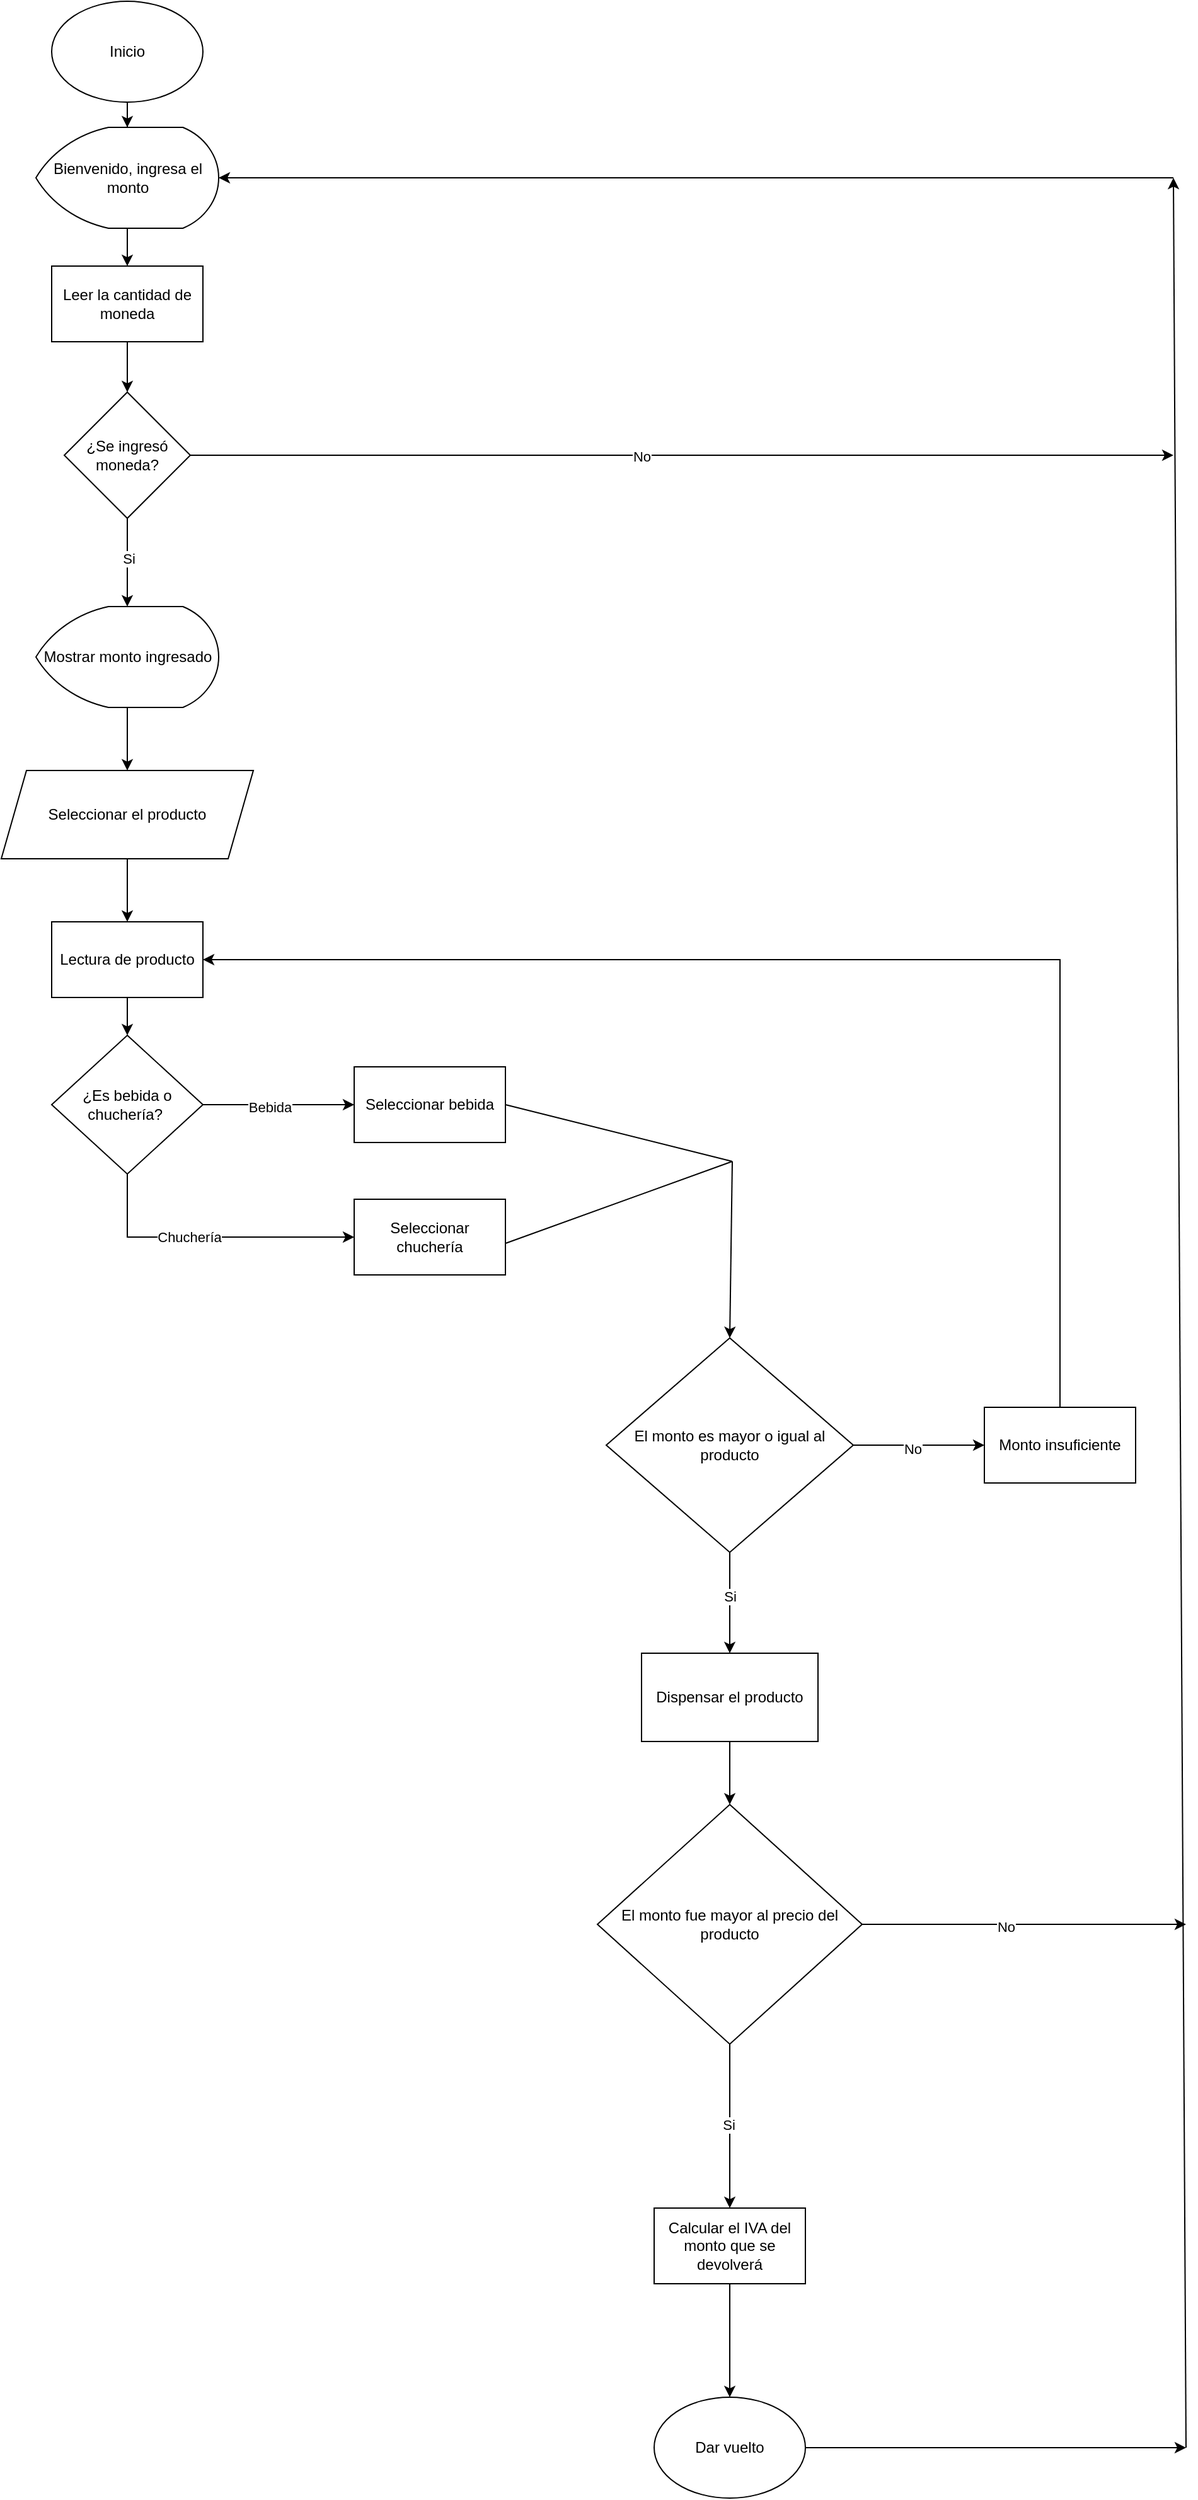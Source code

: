 <mxfile version="23.1.1" type="device">
  <diagram name="Página-1" id="SUFbr2HTSDFKZNyE0G0p">
    <mxGraphModel dx="1501" dy="826" grid="1" gridSize="10" guides="1" tooltips="1" connect="1" arrows="1" fold="1" page="1" pageScale="1" pageWidth="1169" pageHeight="1654" math="0" shadow="0">
      <root>
        <mxCell id="0" />
        <mxCell id="1" parent="0" />
        <mxCell id="FjIIZRWK-bw7_QmBxQMW-31" style="edgeStyle=orthogonalEdgeStyle;rounded=0;orthogonalLoop=1;jettySize=auto;html=1;" edge="1" parent="1" source="FjIIZRWK-bw7_QmBxQMW-1" target="FjIIZRWK-bw7_QmBxQMW-30">
          <mxGeometry relative="1" as="geometry" />
        </mxCell>
        <mxCell id="FjIIZRWK-bw7_QmBxQMW-1" value="Inicio" style="ellipse;whiteSpace=wrap;html=1;" vertex="1" parent="1">
          <mxGeometry x="60" y="20" width="120" height="80" as="geometry" />
        </mxCell>
        <mxCell id="FjIIZRWK-bw7_QmBxQMW-65" style="edgeStyle=orthogonalEdgeStyle;rounded=0;orthogonalLoop=1;jettySize=auto;html=1;" edge="1" parent="1" source="FjIIZRWK-bw7_QmBxQMW-6" target="FjIIZRWK-bw7_QmBxQMW-64">
          <mxGeometry relative="1" as="geometry" />
        </mxCell>
        <mxCell id="FjIIZRWK-bw7_QmBxQMW-6" value="Seleccionar el producto" style="shape=parallelogram;perimeter=parallelogramPerimeter;whiteSpace=wrap;html=1;fixedSize=1;" vertex="1" parent="1">
          <mxGeometry x="20" y="630" width="200" height="70" as="geometry" />
        </mxCell>
        <mxCell id="FjIIZRWK-bw7_QmBxQMW-19" style="edgeStyle=orthogonalEdgeStyle;rounded=0;orthogonalLoop=1;jettySize=auto;html=1;exitX=0.5;exitY=1;exitDx=0;exitDy=0;entryX=0.5;entryY=0;entryDx=0;entryDy=0;" edge="1" parent="1" source="FjIIZRWK-bw7_QmBxQMW-8" target="FjIIZRWK-bw7_QmBxQMW-18">
          <mxGeometry relative="1" as="geometry" />
        </mxCell>
        <mxCell id="FjIIZRWK-bw7_QmBxQMW-20" value="Si" style="edgeLabel;html=1;align=center;verticalAlign=middle;resizable=0;points=[];" vertex="1" connectable="0" parent="FjIIZRWK-bw7_QmBxQMW-19">
          <mxGeometry x="-0.133" relative="1" as="geometry">
            <mxPoint as="offset" />
          </mxGeometry>
        </mxCell>
        <mxCell id="FjIIZRWK-bw7_QmBxQMW-94" style="edgeStyle=orthogonalEdgeStyle;rounded=0;orthogonalLoop=1;jettySize=auto;html=1;" edge="1" parent="1" source="FjIIZRWK-bw7_QmBxQMW-8" target="FjIIZRWK-bw7_QmBxQMW-11">
          <mxGeometry relative="1" as="geometry" />
        </mxCell>
        <mxCell id="FjIIZRWK-bw7_QmBxQMW-95" value="No" style="edgeLabel;html=1;align=center;verticalAlign=middle;resizable=0;points=[];" vertex="1" connectable="0" parent="FjIIZRWK-bw7_QmBxQMW-94">
          <mxGeometry x="-0.092" y="-3" relative="1" as="geometry">
            <mxPoint as="offset" />
          </mxGeometry>
        </mxCell>
        <mxCell id="FjIIZRWK-bw7_QmBxQMW-8" value="El monto es mayor o igual al producto" style="rhombus;whiteSpace=wrap;html=1;" vertex="1" parent="1">
          <mxGeometry x="500" y="1080" width="196" height="170" as="geometry" />
        </mxCell>
        <mxCell id="FjIIZRWK-bw7_QmBxQMW-96" style="edgeStyle=orthogonalEdgeStyle;rounded=0;orthogonalLoop=1;jettySize=auto;html=1;entryX=1;entryY=0.5;entryDx=0;entryDy=0;" edge="1" parent="1" source="FjIIZRWK-bw7_QmBxQMW-11" target="FjIIZRWK-bw7_QmBxQMW-64">
          <mxGeometry relative="1" as="geometry">
            <Array as="points">
              <mxPoint x="860" y="780" />
            </Array>
          </mxGeometry>
        </mxCell>
        <mxCell id="FjIIZRWK-bw7_QmBxQMW-11" value="Monto insuficiente" style="rounded=0;whiteSpace=wrap;html=1;" vertex="1" parent="1">
          <mxGeometry x="800" y="1135" width="120" height="60" as="geometry" />
        </mxCell>
        <mxCell id="FjIIZRWK-bw7_QmBxQMW-22" style="edgeStyle=orthogonalEdgeStyle;rounded=0;orthogonalLoop=1;jettySize=auto;html=1;exitX=0.5;exitY=1;exitDx=0;exitDy=0;entryX=0.5;entryY=0;entryDx=0;entryDy=0;" edge="1" parent="1" source="FjIIZRWK-bw7_QmBxQMW-18" target="FjIIZRWK-bw7_QmBxQMW-21">
          <mxGeometry relative="1" as="geometry" />
        </mxCell>
        <mxCell id="FjIIZRWK-bw7_QmBxQMW-18" value="Dispensar el producto" style="rounded=0;whiteSpace=wrap;html=1;" vertex="1" parent="1">
          <mxGeometry x="528" y="1330" width="140" height="70" as="geometry" />
        </mxCell>
        <mxCell id="FjIIZRWK-bw7_QmBxQMW-24" style="edgeStyle=orthogonalEdgeStyle;rounded=0;orthogonalLoop=1;jettySize=auto;html=1;entryX=0.5;entryY=0;entryDx=0;entryDy=0;" edge="1" parent="1" source="FjIIZRWK-bw7_QmBxQMW-21" target="FjIIZRWK-bw7_QmBxQMW-44">
          <mxGeometry relative="1" as="geometry">
            <mxPoint x="120" y="1650" as="targetPoint" />
          </mxGeometry>
        </mxCell>
        <mxCell id="FjIIZRWK-bw7_QmBxQMW-25" value="Si" style="edgeLabel;html=1;align=center;verticalAlign=middle;resizable=0;points=[];" vertex="1" connectable="0" parent="FjIIZRWK-bw7_QmBxQMW-24">
          <mxGeometry x="-0.018" y="-1" relative="1" as="geometry">
            <mxPoint as="offset" />
          </mxGeometry>
        </mxCell>
        <mxCell id="FjIIZRWK-bw7_QmBxQMW-97" style="edgeStyle=orthogonalEdgeStyle;rounded=0;orthogonalLoop=1;jettySize=auto;html=1;" edge="1" parent="1" source="FjIIZRWK-bw7_QmBxQMW-21">
          <mxGeometry relative="1" as="geometry">
            <mxPoint x="960" y="1545" as="targetPoint" />
          </mxGeometry>
        </mxCell>
        <mxCell id="FjIIZRWK-bw7_QmBxQMW-98" value="No" style="edgeLabel;html=1;align=center;verticalAlign=middle;resizable=0;points=[];" vertex="1" connectable="0" parent="FjIIZRWK-bw7_QmBxQMW-97">
          <mxGeometry x="-0.117" y="-2" relative="1" as="geometry">
            <mxPoint as="offset" />
          </mxGeometry>
        </mxCell>
        <mxCell id="FjIIZRWK-bw7_QmBxQMW-21" value="El monto fue mayor al precio del producto" style="rhombus;whiteSpace=wrap;html=1;" vertex="1" parent="1">
          <mxGeometry x="493" y="1450" width="210" height="190" as="geometry" />
        </mxCell>
        <mxCell id="FjIIZRWK-bw7_QmBxQMW-34" style="edgeStyle=orthogonalEdgeStyle;rounded=0;orthogonalLoop=1;jettySize=auto;html=1;" edge="1" parent="1" source="FjIIZRWK-bw7_QmBxQMW-28" target="FjIIZRWK-bw7_QmBxQMW-33">
          <mxGeometry relative="1" as="geometry" />
        </mxCell>
        <mxCell id="FjIIZRWK-bw7_QmBxQMW-28" value="Leer la cantidad de moneda" style="rounded=0;whiteSpace=wrap;html=1;" vertex="1" parent="1">
          <mxGeometry x="60" y="230" width="120" height="60" as="geometry" />
        </mxCell>
        <mxCell id="FjIIZRWK-bw7_QmBxQMW-32" style="edgeStyle=orthogonalEdgeStyle;rounded=0;orthogonalLoop=1;jettySize=auto;html=1;" edge="1" parent="1" source="FjIIZRWK-bw7_QmBxQMW-30" target="FjIIZRWK-bw7_QmBxQMW-28">
          <mxGeometry relative="1" as="geometry" />
        </mxCell>
        <mxCell id="FjIIZRWK-bw7_QmBxQMW-30" value="Bienvenido, ingresa el monto" style="strokeWidth=1;html=1;shape=mxgraph.flowchart.display;whiteSpace=wrap;" vertex="1" parent="1">
          <mxGeometry x="47.5" y="120" width="145" height="80" as="geometry" />
        </mxCell>
        <mxCell id="FjIIZRWK-bw7_QmBxQMW-36" style="edgeStyle=orthogonalEdgeStyle;rounded=0;orthogonalLoop=1;jettySize=auto;html=1;" edge="1" parent="1" source="FjIIZRWK-bw7_QmBxQMW-33" target="FjIIZRWK-bw7_QmBxQMW-35">
          <mxGeometry relative="1" as="geometry" />
        </mxCell>
        <mxCell id="FjIIZRWK-bw7_QmBxQMW-37" value="Si" style="edgeLabel;html=1;align=center;verticalAlign=middle;resizable=0;points=[];" vertex="1" connectable="0" parent="FjIIZRWK-bw7_QmBxQMW-36">
          <mxGeometry x="-0.086" y="1" relative="1" as="geometry">
            <mxPoint as="offset" />
          </mxGeometry>
        </mxCell>
        <mxCell id="FjIIZRWK-bw7_QmBxQMW-41" style="edgeStyle=orthogonalEdgeStyle;rounded=0;orthogonalLoop=1;jettySize=auto;html=1;" edge="1" parent="1" source="FjIIZRWK-bw7_QmBxQMW-33">
          <mxGeometry relative="1" as="geometry">
            <mxPoint x="950" y="380" as="targetPoint" />
          </mxGeometry>
        </mxCell>
        <mxCell id="FjIIZRWK-bw7_QmBxQMW-43" value="No" style="edgeLabel;html=1;align=center;verticalAlign=middle;resizable=0;points=[];" vertex="1" connectable="0" parent="FjIIZRWK-bw7_QmBxQMW-41">
          <mxGeometry x="-0.083" y="-1" relative="1" as="geometry">
            <mxPoint as="offset" />
          </mxGeometry>
        </mxCell>
        <mxCell id="FjIIZRWK-bw7_QmBxQMW-33" value="¿Se ingresó moneda?" style="strokeWidth=1;html=1;shape=mxgraph.flowchart.decision;whiteSpace=wrap;" vertex="1" parent="1">
          <mxGeometry x="70" y="330" width="100" height="100" as="geometry" />
        </mxCell>
        <mxCell id="FjIIZRWK-bw7_QmBxQMW-38" style="edgeStyle=orthogonalEdgeStyle;rounded=0;orthogonalLoop=1;jettySize=auto;html=1;" edge="1" parent="1" source="FjIIZRWK-bw7_QmBxQMW-35" target="FjIIZRWK-bw7_QmBxQMW-6">
          <mxGeometry relative="1" as="geometry" />
        </mxCell>
        <mxCell id="FjIIZRWK-bw7_QmBxQMW-35" value="Mostrar monto ingresado" style="strokeWidth=1;html=1;shape=mxgraph.flowchart.display;whiteSpace=wrap;" vertex="1" parent="1">
          <mxGeometry x="47.5" y="500" width="145" height="80" as="geometry" />
        </mxCell>
        <mxCell id="FjIIZRWK-bw7_QmBxQMW-46" style="edgeStyle=orthogonalEdgeStyle;rounded=0;orthogonalLoop=1;jettySize=auto;html=1;entryX=0.5;entryY=0;entryDx=0;entryDy=0;" edge="1" parent="1" source="FjIIZRWK-bw7_QmBxQMW-44" target="FjIIZRWK-bw7_QmBxQMW-100">
          <mxGeometry relative="1" as="geometry">
            <mxPoint x="598" y="1930" as="targetPoint" />
          </mxGeometry>
        </mxCell>
        <mxCell id="FjIIZRWK-bw7_QmBxQMW-44" value="Calcular el IVA del monto que se devolverá" style="rounded=0;whiteSpace=wrap;html=1;" vertex="1" parent="1">
          <mxGeometry x="538" y="1770" width="120" height="60" as="geometry" />
        </mxCell>
        <mxCell id="FjIIZRWK-bw7_QmBxQMW-53" style="edgeStyle=orthogonalEdgeStyle;rounded=0;orthogonalLoop=1;jettySize=auto;html=1;exitX=1;exitY=0.5;exitDx=0;exitDy=0;" edge="1" parent="1" source="FjIIZRWK-bw7_QmBxQMW-100">
          <mxGeometry relative="1" as="geometry">
            <mxPoint x="960" y="1960" as="targetPoint" />
            <mxPoint x="658.0" y="1960" as="sourcePoint" />
          </mxGeometry>
        </mxCell>
        <mxCell id="FjIIZRWK-bw7_QmBxQMW-48" value="" style="endArrow=classic;html=1;rounded=0;" edge="1" parent="1">
          <mxGeometry width="50" height="50" relative="1" as="geometry">
            <mxPoint x="960" y="1960" as="sourcePoint" />
            <mxPoint x="950" y="160" as="targetPoint" />
          </mxGeometry>
        </mxCell>
        <mxCell id="FjIIZRWK-bw7_QmBxQMW-49" value="" style="endArrow=classic;html=1;rounded=0;entryX=1;entryY=0.5;entryDx=0;entryDy=0;entryPerimeter=0;" edge="1" parent="1" target="FjIIZRWK-bw7_QmBxQMW-30">
          <mxGeometry width="50" height="50" relative="1" as="geometry">
            <mxPoint x="950" y="160" as="sourcePoint" />
            <mxPoint x="170" y="130" as="targetPoint" />
          </mxGeometry>
        </mxCell>
        <mxCell id="FjIIZRWK-bw7_QmBxQMW-67" style="edgeStyle=orthogonalEdgeStyle;rounded=0;orthogonalLoop=1;jettySize=auto;html=1;entryX=0.5;entryY=0;entryDx=0;entryDy=0;" edge="1" parent="1" source="FjIIZRWK-bw7_QmBxQMW-64" target="FjIIZRWK-bw7_QmBxQMW-66">
          <mxGeometry relative="1" as="geometry" />
        </mxCell>
        <mxCell id="FjIIZRWK-bw7_QmBxQMW-64" value="Lectura de producto" style="rounded=0;whiteSpace=wrap;html=1;" vertex="1" parent="1">
          <mxGeometry x="60" y="750" width="120" height="60" as="geometry" />
        </mxCell>
        <mxCell id="FjIIZRWK-bw7_QmBxQMW-83" style="edgeStyle=orthogonalEdgeStyle;rounded=0;orthogonalLoop=1;jettySize=auto;html=1;entryX=0;entryY=0.5;entryDx=0;entryDy=0;" edge="1" parent="1" source="FjIIZRWK-bw7_QmBxQMW-66" target="FjIIZRWK-bw7_QmBxQMW-68">
          <mxGeometry relative="1" as="geometry" />
        </mxCell>
        <mxCell id="FjIIZRWK-bw7_QmBxQMW-84" value="Bebida" style="edgeLabel;html=1;align=center;verticalAlign=middle;resizable=0;points=[];" vertex="1" connectable="0" parent="FjIIZRWK-bw7_QmBxQMW-83">
          <mxGeometry x="-0.119" y="-2" relative="1" as="geometry">
            <mxPoint as="offset" />
          </mxGeometry>
        </mxCell>
        <mxCell id="FjIIZRWK-bw7_QmBxQMW-85" style="edgeStyle=orthogonalEdgeStyle;rounded=0;orthogonalLoop=1;jettySize=auto;html=1;entryX=0;entryY=0.5;entryDx=0;entryDy=0;" edge="1" parent="1" source="FjIIZRWK-bw7_QmBxQMW-66" target="FjIIZRWK-bw7_QmBxQMW-87">
          <mxGeometry relative="1" as="geometry">
            <mxPoint x="270" y="1000" as="targetPoint" />
            <Array as="points">
              <mxPoint x="120" y="1000" />
            </Array>
          </mxGeometry>
        </mxCell>
        <mxCell id="FjIIZRWK-bw7_QmBxQMW-86" value="Chuchería" style="edgeLabel;html=1;align=center;verticalAlign=middle;resizable=0;points=[];" vertex="1" connectable="0" parent="FjIIZRWK-bw7_QmBxQMW-85">
          <mxGeometry x="-0.145" relative="1" as="geometry">
            <mxPoint as="offset" />
          </mxGeometry>
        </mxCell>
        <mxCell id="FjIIZRWK-bw7_QmBxQMW-66" value="¿Es bebida o chuchería?&amp;nbsp;" style="rhombus;whiteSpace=wrap;html=1;" vertex="1" parent="1">
          <mxGeometry x="60" y="840" width="120" height="110" as="geometry" />
        </mxCell>
        <mxCell id="FjIIZRWK-bw7_QmBxQMW-68" value="Seleccionar bebida" style="rounded=0;whiteSpace=wrap;html=1;" vertex="1" parent="1">
          <mxGeometry x="300" y="865" width="120" height="60" as="geometry" />
        </mxCell>
        <mxCell id="FjIIZRWK-bw7_QmBxQMW-87" value="Seleccionar chuchería" style="rounded=0;whiteSpace=wrap;html=1;" vertex="1" parent="1">
          <mxGeometry x="300" y="970" width="120" height="60" as="geometry" />
        </mxCell>
        <mxCell id="FjIIZRWK-bw7_QmBxQMW-89" value="" style="endArrow=none;html=1;rounded=0;exitX=1;exitY=0.5;exitDx=0;exitDy=0;" edge="1" parent="1">
          <mxGeometry width="50" height="50" relative="1" as="geometry">
            <mxPoint x="420" y="1005" as="sourcePoint" />
            <mxPoint x="600" y="940" as="targetPoint" />
          </mxGeometry>
        </mxCell>
        <mxCell id="FjIIZRWK-bw7_QmBxQMW-90" value="" style="endArrow=none;html=1;rounded=0;exitX=1;exitY=0.5;exitDx=0;exitDy=0;" edge="1" parent="1" source="FjIIZRWK-bw7_QmBxQMW-68">
          <mxGeometry width="50" height="50" relative="1" as="geometry">
            <mxPoint x="580" y="970" as="sourcePoint" />
            <mxPoint x="600" y="940" as="targetPoint" />
          </mxGeometry>
        </mxCell>
        <mxCell id="FjIIZRWK-bw7_QmBxQMW-93" value="" style="endArrow=classic;html=1;rounded=0;entryX=0.5;entryY=0;entryDx=0;entryDy=0;" edge="1" parent="1" target="FjIIZRWK-bw7_QmBxQMW-8">
          <mxGeometry width="50" height="50" relative="1" as="geometry">
            <mxPoint x="600" y="940" as="sourcePoint" />
            <mxPoint x="630" y="1050" as="targetPoint" />
          </mxGeometry>
        </mxCell>
        <mxCell id="FjIIZRWK-bw7_QmBxQMW-100" value="Dar vuelto" style="ellipse;whiteSpace=wrap;html=1;" vertex="1" parent="1">
          <mxGeometry x="538" y="1920" width="120" height="80" as="geometry" />
        </mxCell>
      </root>
    </mxGraphModel>
  </diagram>
</mxfile>
